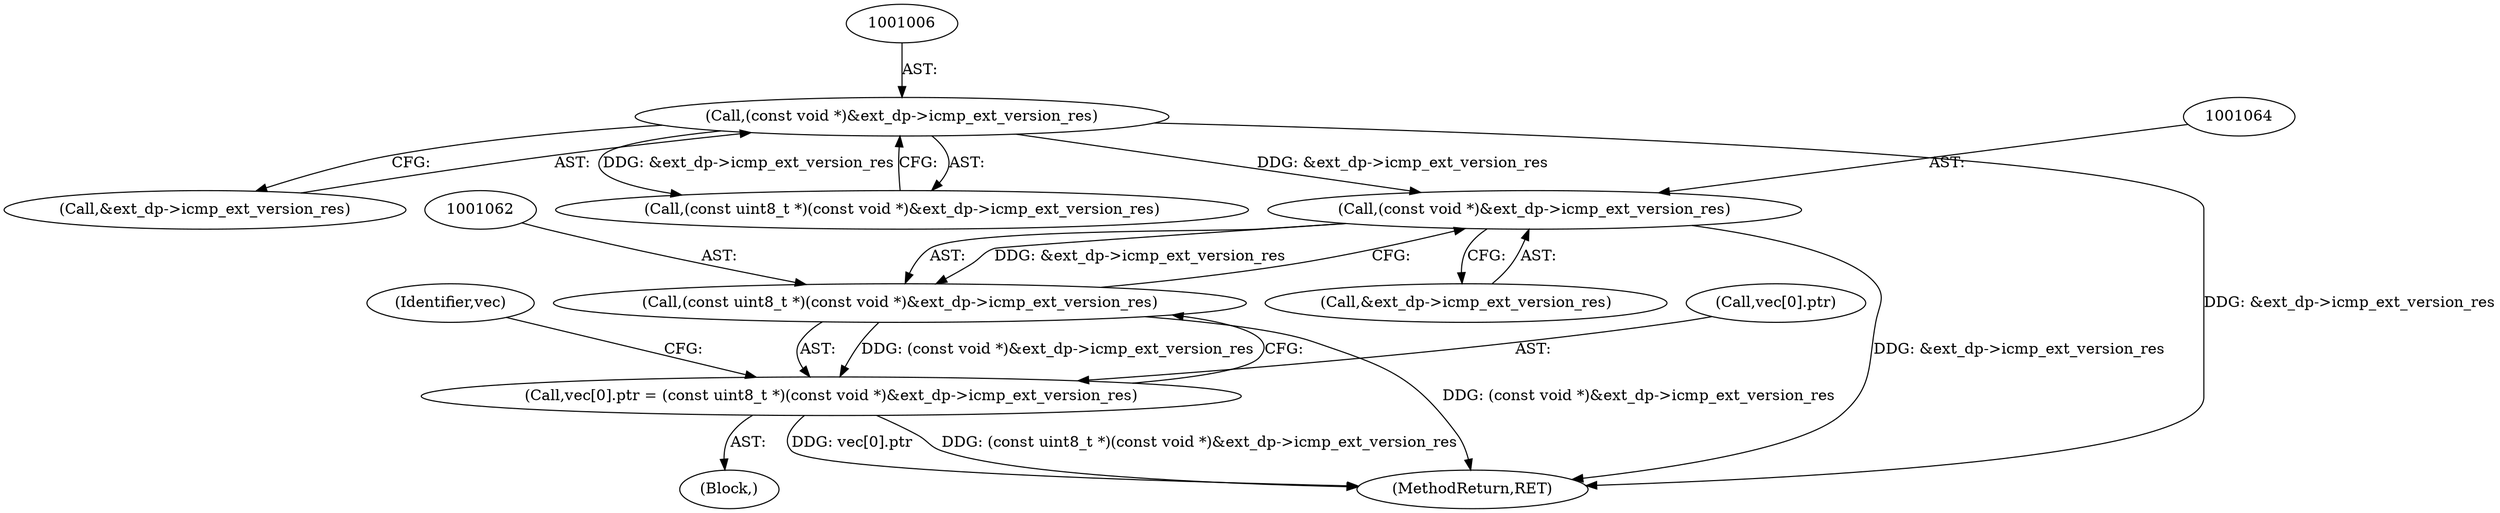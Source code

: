 digraph "1_tcpdump_2b62d1dda41590db29368ec7ba5f4faf3464765a@del" {
"1001063" [label="(Call,(const void *)&ext_dp->icmp_ext_version_res)"];
"1001005" [label="(Call,(const void *)&ext_dp->icmp_ext_version_res)"];
"1001061" [label="(Call,(const uint8_t *)(const void *)&ext_dp->icmp_ext_version_res)"];
"1001055" [label="(Call,vec[0].ptr = (const uint8_t *)(const void *)&ext_dp->icmp_ext_version_res)"];
"1001072" [label="(Identifier,vec)"];
"1001245" [label="(MethodReturn,RET)"];
"1001007" [label="(Call,&ext_dp->icmp_ext_version_res)"];
"1001063" [label="(Call,(const void *)&ext_dp->icmp_ext_version_res)"];
"1001005" [label="(Call,(const void *)&ext_dp->icmp_ext_version_res)"];
"1001003" [label="(Call,(const uint8_t *)(const void *)&ext_dp->icmp_ext_version_res)"];
"1001055" [label="(Call,vec[0].ptr = (const uint8_t *)(const void *)&ext_dp->icmp_ext_version_res)"];
"1000987" [label="(Block,)"];
"1001065" [label="(Call,&ext_dp->icmp_ext_version_res)"];
"1001061" [label="(Call,(const uint8_t *)(const void *)&ext_dp->icmp_ext_version_res)"];
"1001056" [label="(Call,vec[0].ptr)"];
"1001063" -> "1001061"  [label="AST: "];
"1001063" -> "1001065"  [label="CFG: "];
"1001064" -> "1001063"  [label="AST: "];
"1001065" -> "1001063"  [label="AST: "];
"1001061" -> "1001063"  [label="CFG: "];
"1001063" -> "1001245"  [label="DDG: &ext_dp->icmp_ext_version_res"];
"1001063" -> "1001061"  [label="DDG: &ext_dp->icmp_ext_version_res"];
"1001005" -> "1001063"  [label="DDG: &ext_dp->icmp_ext_version_res"];
"1001005" -> "1001003"  [label="AST: "];
"1001005" -> "1001007"  [label="CFG: "];
"1001006" -> "1001005"  [label="AST: "];
"1001007" -> "1001005"  [label="AST: "];
"1001003" -> "1001005"  [label="CFG: "];
"1001005" -> "1001245"  [label="DDG: &ext_dp->icmp_ext_version_res"];
"1001005" -> "1001003"  [label="DDG: &ext_dp->icmp_ext_version_res"];
"1001061" -> "1001055"  [label="AST: "];
"1001062" -> "1001061"  [label="AST: "];
"1001055" -> "1001061"  [label="CFG: "];
"1001061" -> "1001245"  [label="DDG: (const void *)&ext_dp->icmp_ext_version_res"];
"1001061" -> "1001055"  [label="DDG: (const void *)&ext_dp->icmp_ext_version_res"];
"1001055" -> "1000987"  [label="AST: "];
"1001056" -> "1001055"  [label="AST: "];
"1001072" -> "1001055"  [label="CFG: "];
"1001055" -> "1001245"  [label="DDG: (const uint8_t *)(const void *)&ext_dp->icmp_ext_version_res"];
"1001055" -> "1001245"  [label="DDG: vec[0].ptr"];
}

